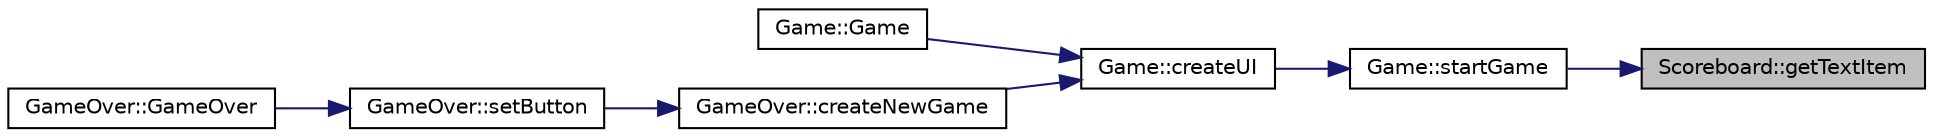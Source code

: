 digraph "Scoreboard::getTextItem"
{
 // LATEX_PDF_SIZE
  edge [fontname="Helvetica",fontsize="10",labelfontname="Helvetica",labelfontsize="10"];
  node [fontname="Helvetica",fontsize="10",shape=record];
  rankdir="RL";
  Node23 [label="Scoreboard::getTextItem",height=0.2,width=0.4,color="black", fillcolor="grey75", style="filled", fontcolor="black",tooltip=" "];
  Node23 -> Node24 [dir="back",color="midnightblue",fontsize="10",style="solid",fontname="Helvetica"];
  Node24 [label="Game::startGame",height=0.2,width=0.4,color="black", fillcolor="white", style="filled",URL="$class_game.html#ae8638ccdb0ef3bf39a6affa30aa1258f",tooltip=" "];
  Node24 -> Node25 [dir="back",color="midnightblue",fontsize="10",style="solid",fontname="Helvetica"];
  Node25 [label="Game::createUI",height=0.2,width=0.4,color="black", fillcolor="white", style="filled",URL="$class_game.html#aff1e8265354ce13d9efc9fa536c2e54c",tooltip=" "];
  Node25 -> Node26 [dir="back",color="midnightblue",fontsize="10",style="solid",fontname="Helvetica"];
  Node26 [label="Game::Game",height=0.2,width=0.4,color="black", fillcolor="white", style="filled",URL="$class_game.html#ad59df6562a58a614fda24622d3715b65",tooltip=" "];
  Node25 -> Node27 [dir="back",color="midnightblue",fontsize="10",style="solid",fontname="Helvetica"];
  Node27 [label="GameOver::createNewGame",height=0.2,width=0.4,color="black", fillcolor="white", style="filled",URL="$class_game_over.html#a9e16499e9e415d6814f0c4363d1f3bbc",tooltip=" "];
  Node27 -> Node28 [dir="back",color="midnightblue",fontsize="10",style="solid",fontname="Helvetica"];
  Node28 [label="GameOver::setButton",height=0.2,width=0.4,color="black", fillcolor="white", style="filled",URL="$class_game_over.html#af095110c4f11a1df7bc47f452f721c03",tooltip=" "];
  Node28 -> Node29 [dir="back",color="midnightblue",fontsize="10",style="solid",fontname="Helvetica"];
  Node29 [label="GameOver::GameOver",height=0.2,width=0.4,color="black", fillcolor="white", style="filled",URL="$class_game_over.html#a0ff11ac73026d574c5b393e825f10a1b",tooltip=" "];
}
